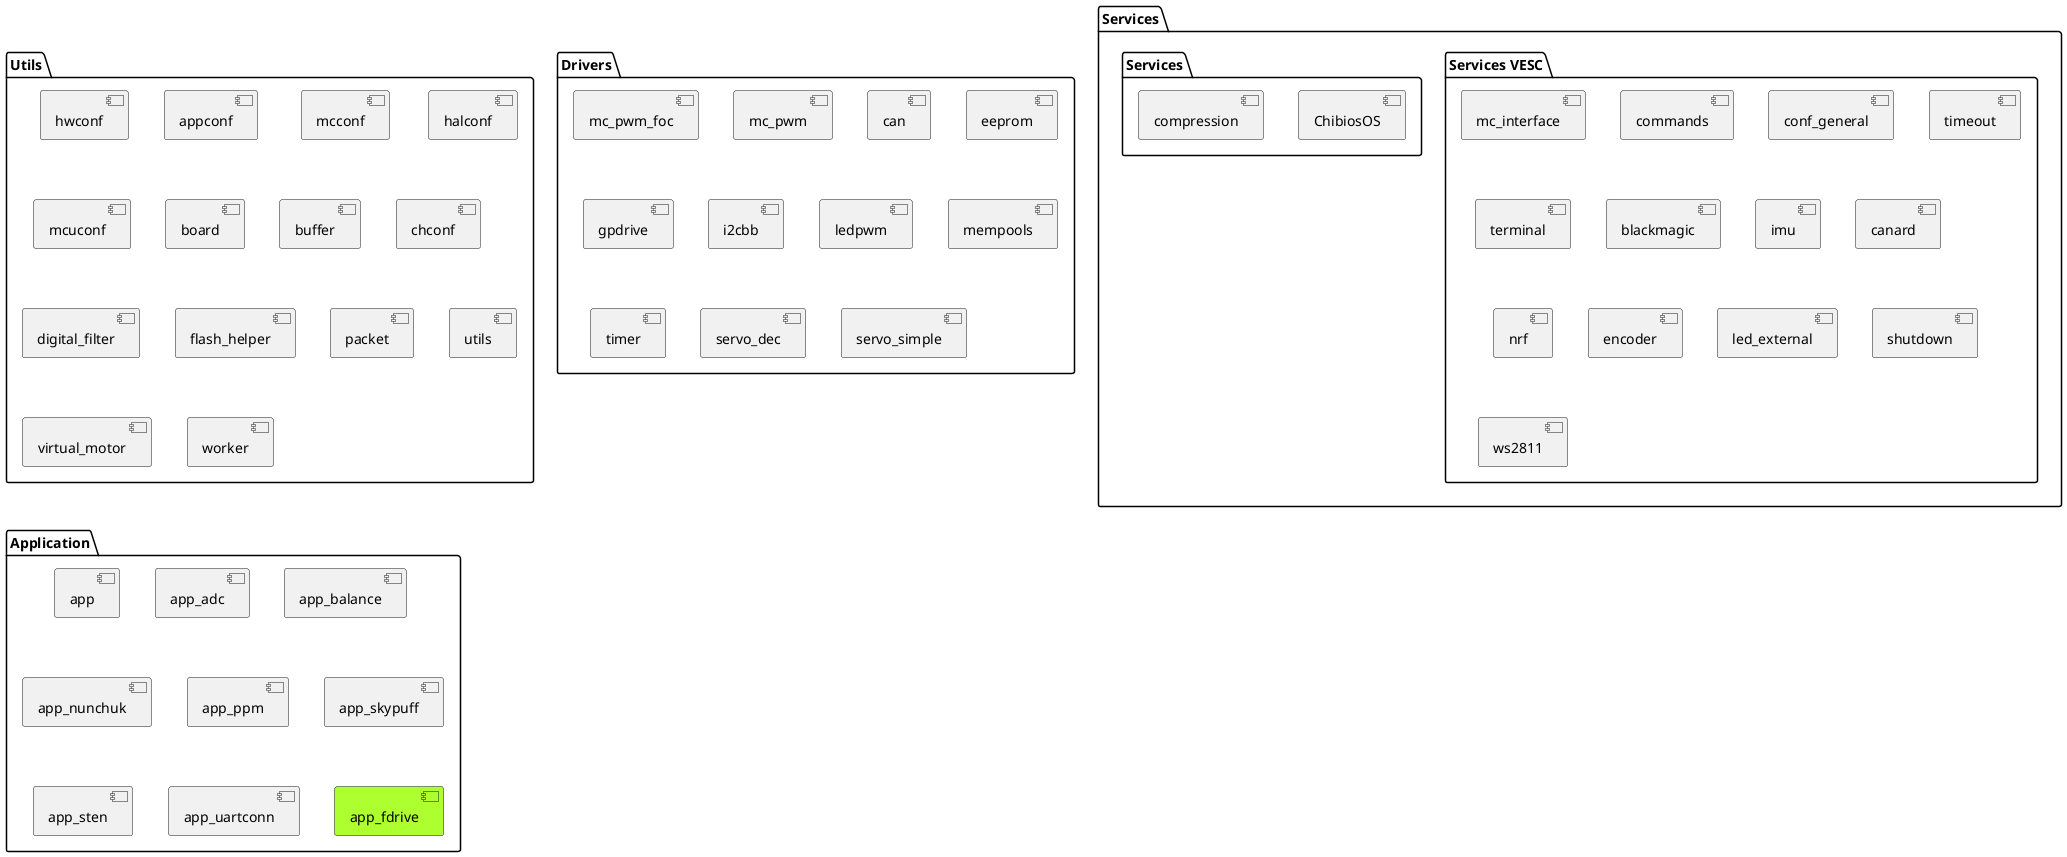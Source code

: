 @startuml
  ' top to bottom direction
'   left to right direction
  ' X-right[hidden]-Y  
  package "Utils" as UTILS {
    [hwconf]
    [appconf]
    [mcconf]
    [halconf]
    [mcuconf]
    [board]
    [buffer]
    [chconf]
    [digital_filter]
    [flash_helper]
    [packet]   
    [utils]
    [virtual_motor]
    [worker]
  }
  package "Drivers" as DRIVERS {
    [mc_pwm_foc]
    [mc_pwm]
    [can]
    [eeprom]
    [gpdrive]
    [i2cbb]
    [ledpwm]
    [mempools]
    [timer]
    [servo_dec]
    [servo_simple] 
  }
  package Services as SERVICES {
    package "Services VESC" as SERVICES_VESC {
      [mc_interface]
      [commands]
      [conf_general]
      [timeout]
      [terminal]
      [blackmagic]
      [imu]
      [canard]
      [nrf]
      [encoder]
      [led_external]
      [shutdown]
      [ws2811]
    }
    package "Services" as SERVICES_OS{
      [ChibiosOS]
      [compression]
    }
  }
  package "Application" as APP {
    [app]
    [app_adc]
    [app_balance]
    [app_nunchuk]
    [app_ppm]
    [app_skypuff]
    [app_sten]
    [app_uartconn]
    [app_fdrive] #GreenYellow
  }

  ' note left of APP : Test note

  ' APP ----> SERVICES
  ' SERVICES_VESC -right-> SERVICES_OS

@enduml